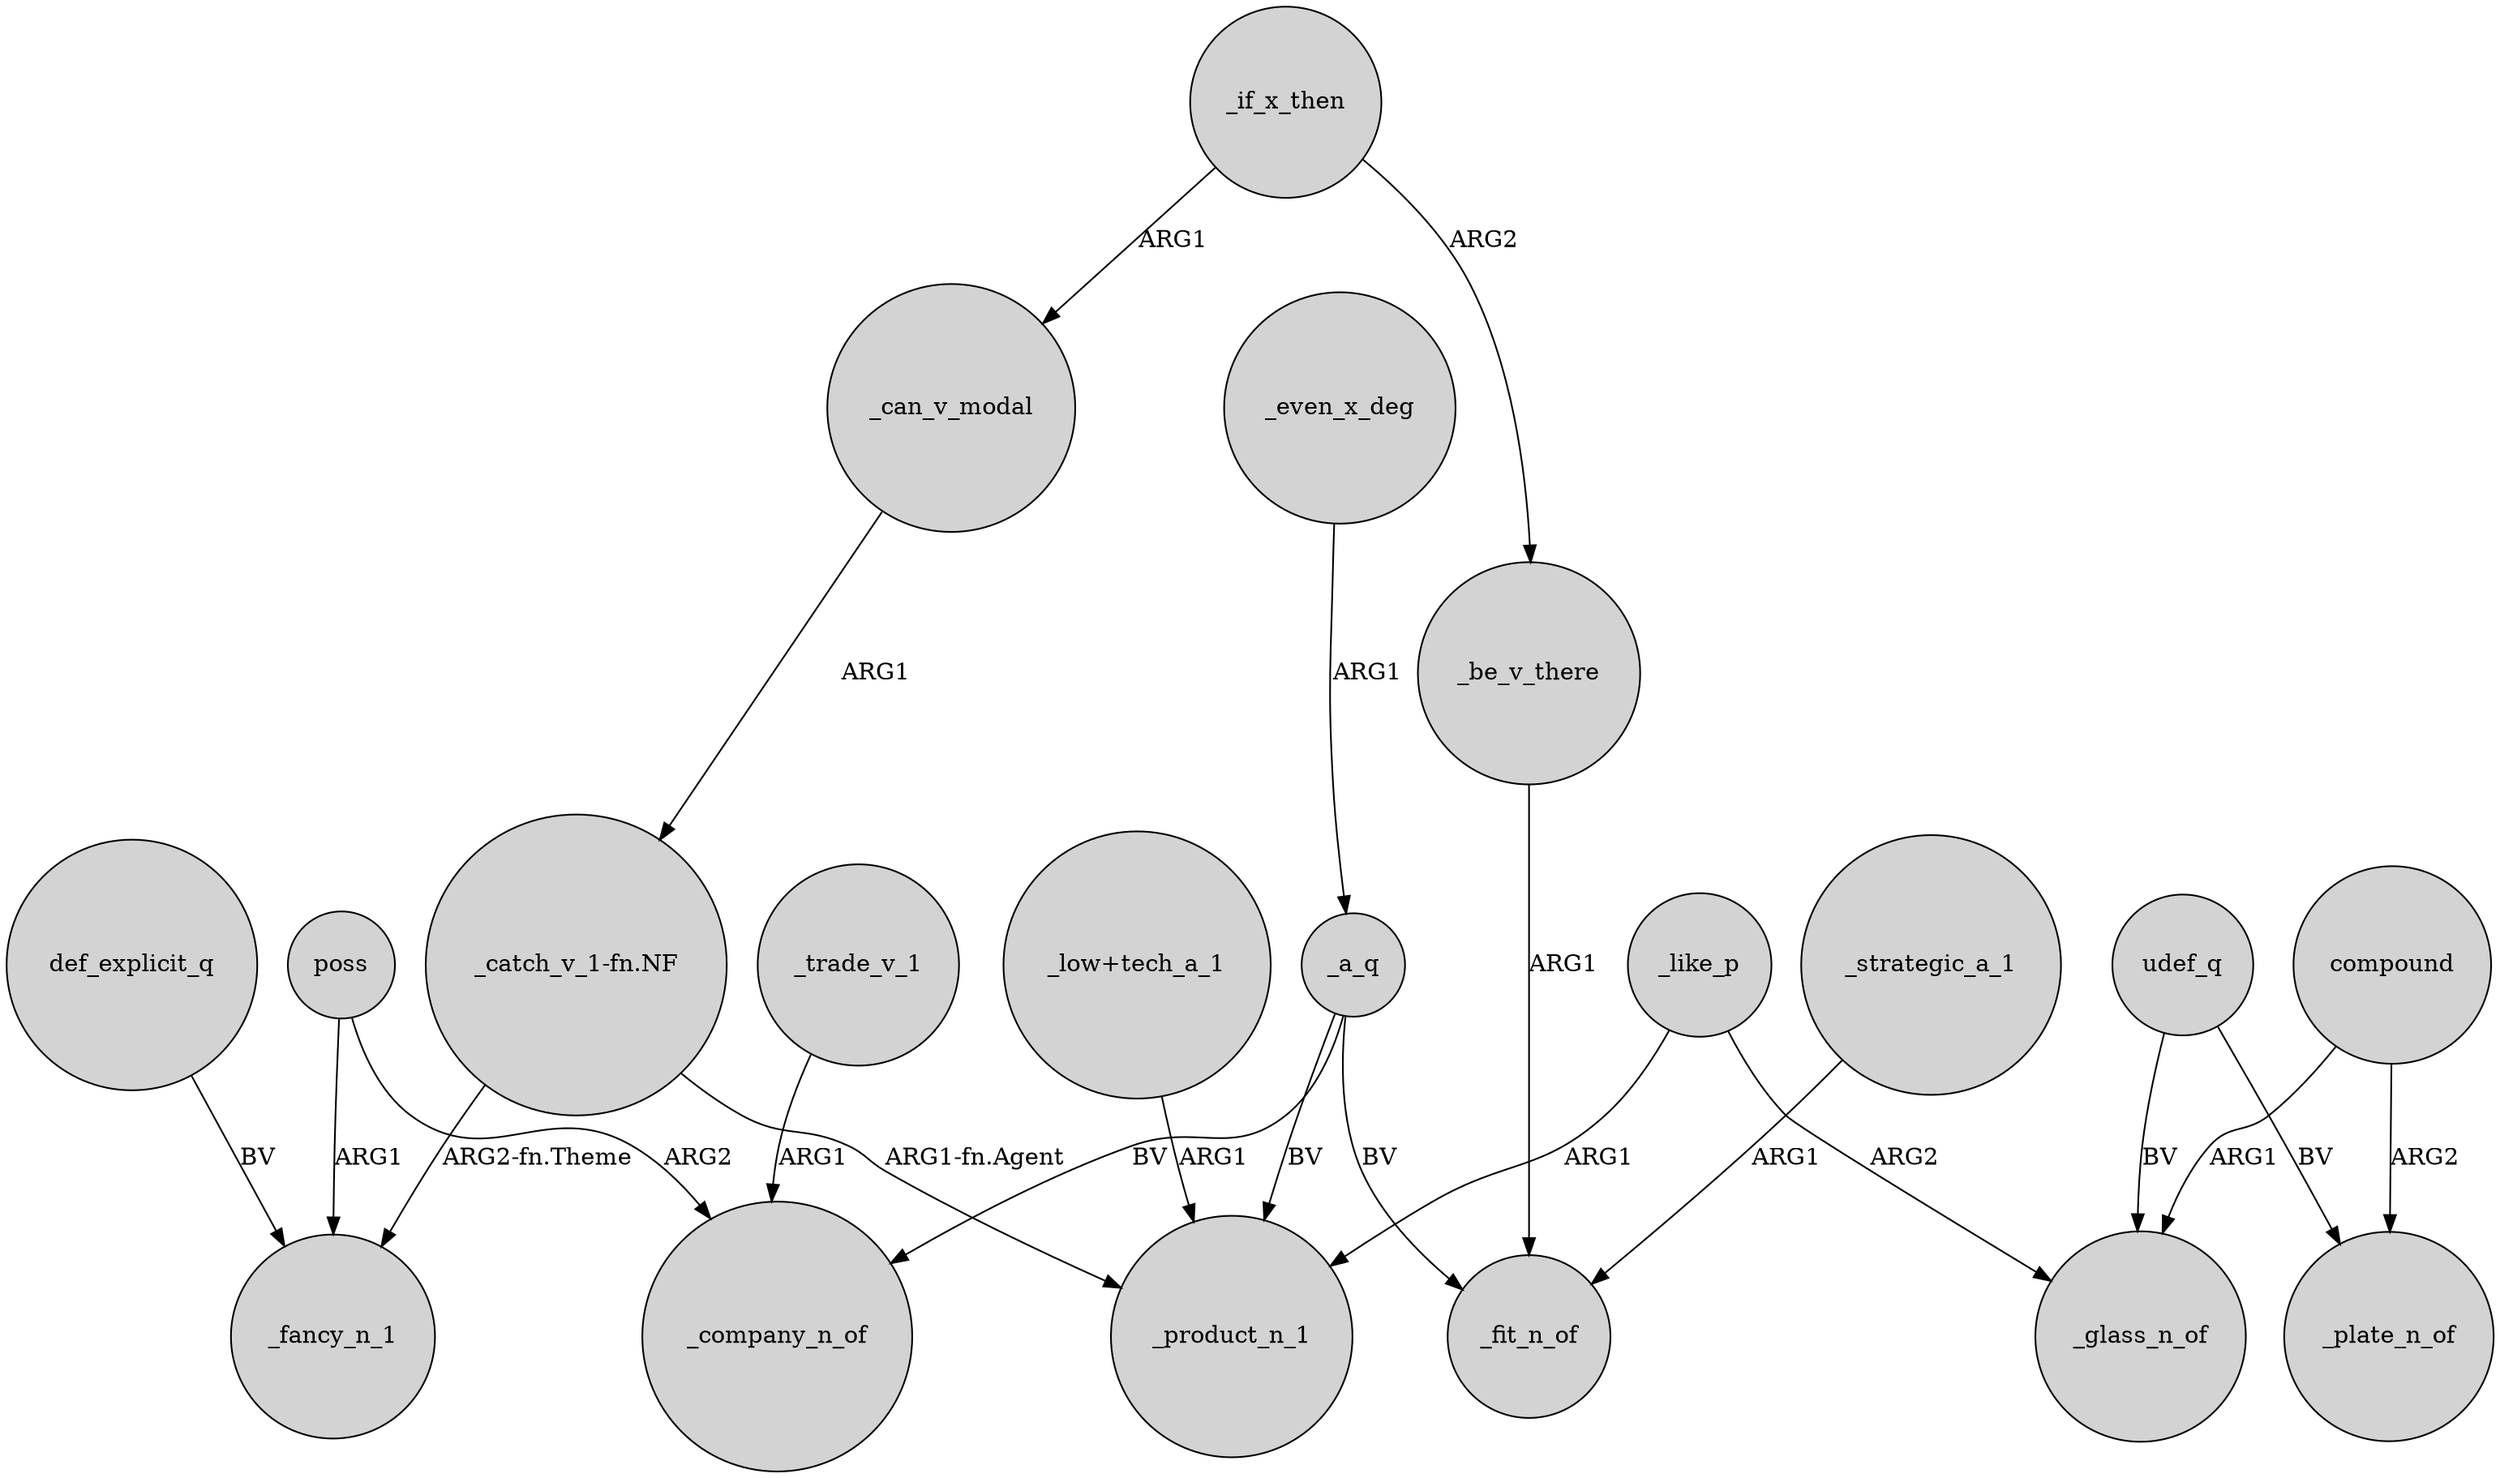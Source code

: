 digraph {
	node [shape=circle style=filled]
	_like_p -> _product_n_1 [label=ARG1]
	_can_v_modal -> "_catch_v_1-fn.NF" [label=ARG1]
	"_catch_v_1-fn.NF" -> _fancy_n_1 [label="ARG2-fn.Theme"]
	_like_p -> _glass_n_of [label=ARG2]
	compound -> _plate_n_of [label=ARG2]
	_a_q -> _product_n_1 [label=BV]
	def_explicit_q -> _fancy_n_1 [label=BV]
	_strategic_a_1 -> _fit_n_of [label=ARG1]
	poss -> _fancy_n_1 [label=ARG1]
	_if_x_then -> _can_v_modal [label=ARG1]
	_be_v_there -> _fit_n_of [label=ARG1]
	compound -> _glass_n_of [label=ARG1]
	_a_q -> _fit_n_of [label=BV]
	_trade_v_1 -> _company_n_of [label=ARG1]
	_a_q -> _company_n_of [label=BV]
	udef_q -> _glass_n_of [label=BV]
	"_catch_v_1-fn.NF" -> _product_n_1 [label="ARG1-fn.Agent"]
	_even_x_deg -> _a_q [label=ARG1]
	_if_x_then -> _be_v_there [label=ARG2]
	poss -> _company_n_of [label=ARG2]
	udef_q -> _plate_n_of [label=BV]
	"_low+tech_a_1" -> _product_n_1 [label=ARG1]
}
